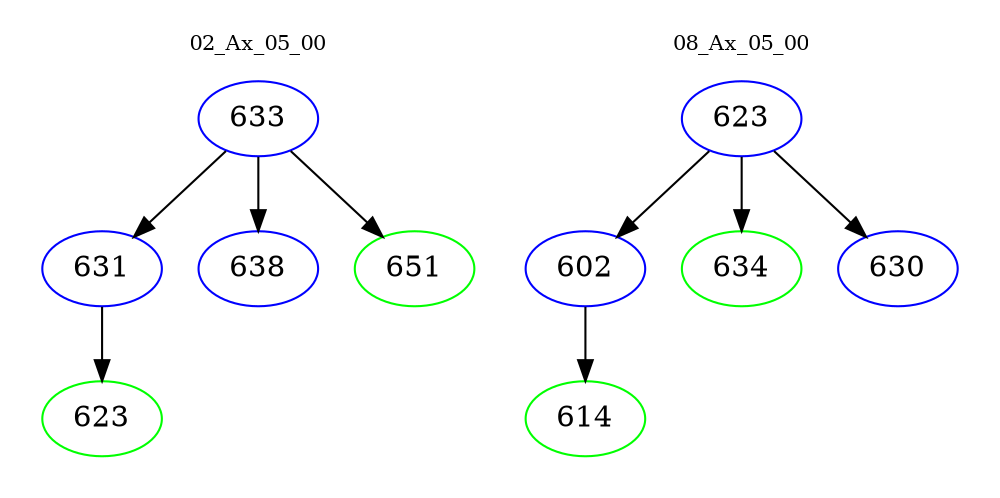 digraph{
subgraph cluster_0 {
color = white
label = "02_Ax_05_00";
fontsize=10;
T0_633 [label="633", color="blue"]
T0_633 -> T0_631 [color="black"]
T0_631 [label="631", color="blue"]
T0_631 -> T0_623 [color="black"]
T0_623 [label="623", color="green"]
T0_633 -> T0_638 [color="black"]
T0_638 [label="638", color="blue"]
T0_633 -> T0_651 [color="black"]
T0_651 [label="651", color="green"]
}
subgraph cluster_1 {
color = white
label = "08_Ax_05_00";
fontsize=10;
T1_623 [label="623", color="blue"]
T1_623 -> T1_602 [color="black"]
T1_602 [label="602", color="blue"]
T1_602 -> T1_614 [color="black"]
T1_614 [label="614", color="green"]
T1_623 -> T1_634 [color="black"]
T1_634 [label="634", color="green"]
T1_623 -> T1_630 [color="black"]
T1_630 [label="630", color="blue"]
}
}
